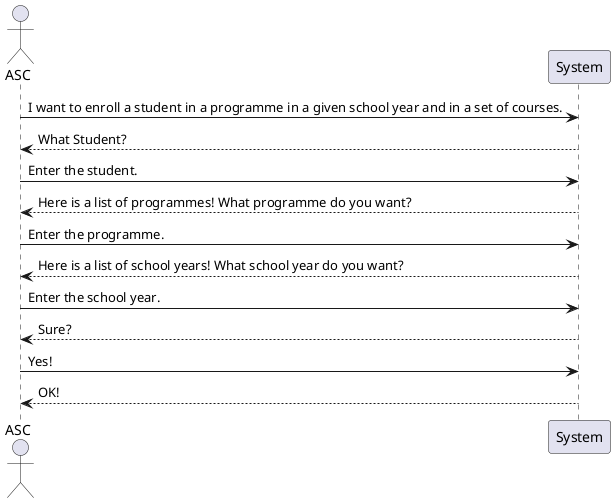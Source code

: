 @startuml
'https://plantuml.com/sequence-diagram

actor ASC

ASC -> System: I want to enroll a student in a programme in a given school year and in a set of courses.
System --> ASC: What Student?
ASC -> System: Enter the student.
System --> ASC: Here is a list of programmes! What programme do you want?
ASC -> System: Enter the programme.
System --> ASC: Here is a list of school years! What school year do you want?
ASC -> System: Enter the school year.
System --> ASC: Sure?
ASC -> System: Yes!
System --> ASC: OK!

@enduml